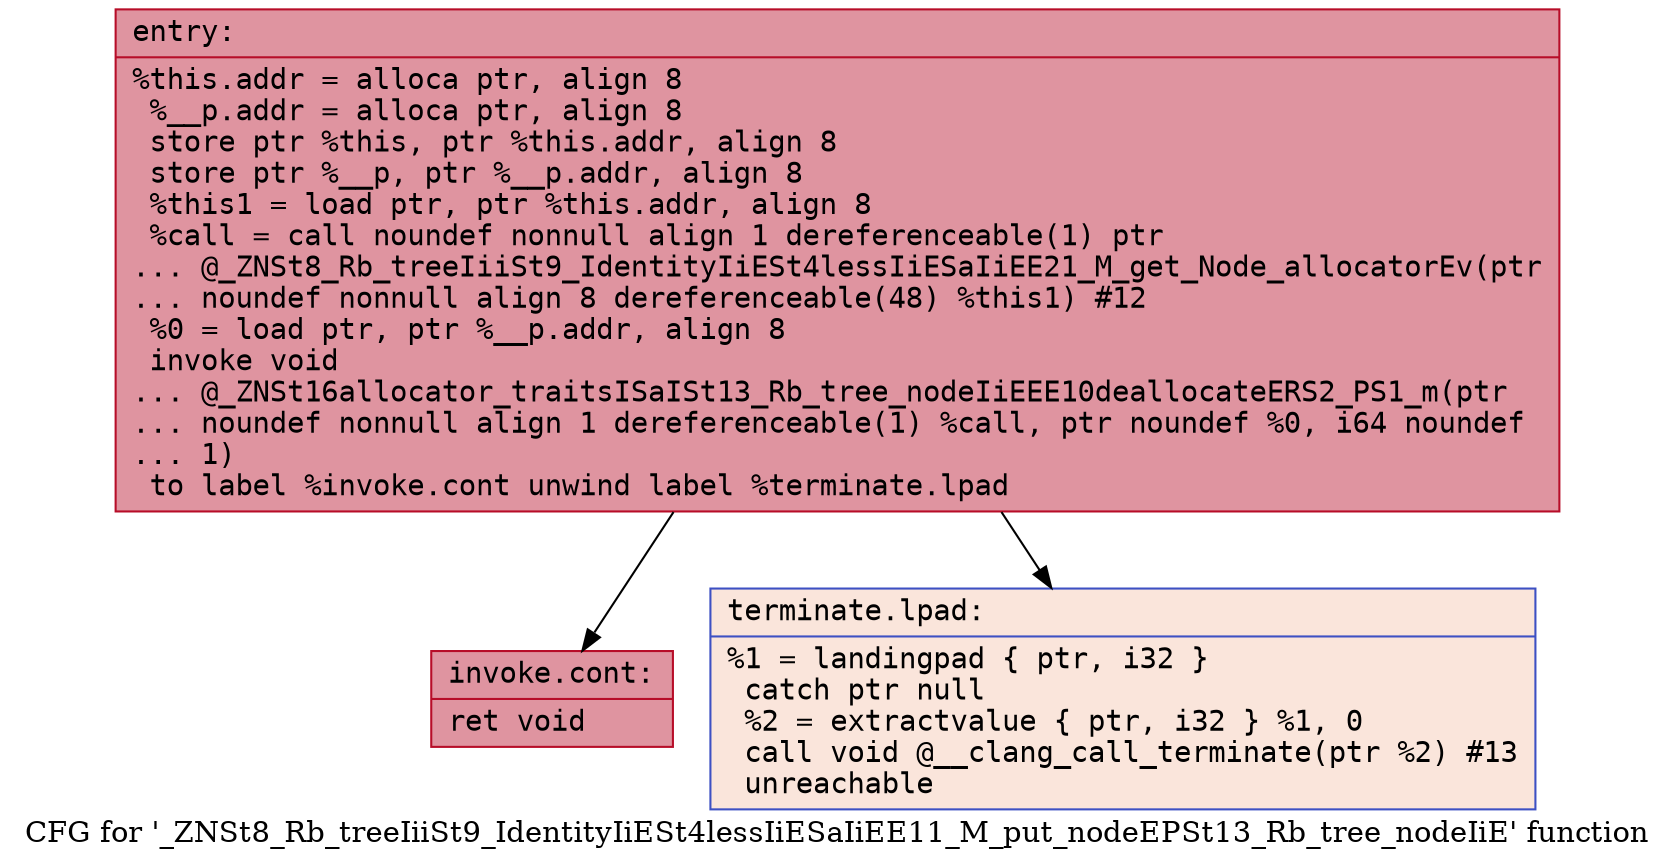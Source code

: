 digraph "CFG for '_ZNSt8_Rb_treeIiiSt9_IdentityIiESt4lessIiESaIiEE11_M_put_nodeEPSt13_Rb_tree_nodeIiE' function" {
	label="CFG for '_ZNSt8_Rb_treeIiiSt9_IdentityIiESt4lessIiESaIiEE11_M_put_nodeEPSt13_Rb_tree_nodeIiE' function";

	Node0x560dca017eb0 [shape=record,color="#b70d28ff", style=filled, fillcolor="#b70d2870" fontname="Courier",label="{entry:\l|  %this.addr = alloca ptr, align 8\l  %__p.addr = alloca ptr, align 8\l  store ptr %this, ptr %this.addr, align 8\l  store ptr %__p, ptr %__p.addr, align 8\l  %this1 = load ptr, ptr %this.addr, align 8\l  %call = call noundef nonnull align 1 dereferenceable(1) ptr\l... @_ZNSt8_Rb_treeIiiSt9_IdentityIiESt4lessIiESaIiEE21_M_get_Node_allocatorEv(ptr\l... noundef nonnull align 8 dereferenceable(48) %this1) #12\l  %0 = load ptr, ptr %__p.addr, align 8\l  invoke void\l... @_ZNSt16allocator_traitsISaISt13_Rb_tree_nodeIiEEE10deallocateERS2_PS1_m(ptr\l... noundef nonnull align 1 dereferenceable(1) %call, ptr noundef %0, i64 noundef\l... 1)\l          to label %invoke.cont unwind label %terminate.lpad\l}"];
	Node0x560dca017eb0 -> Node0x560dca018370[tooltip="entry -> invoke.cont\nProbability 100.00%" ];
	Node0x560dca017eb0 -> Node0x560dca0183f0[tooltip="entry -> terminate.lpad\nProbability 0.00%" ];
	Node0x560dca018370 [shape=record,color="#b70d28ff", style=filled, fillcolor="#b70d2870" fontname="Courier",label="{invoke.cont:\l|  ret void\l}"];
	Node0x560dca0183f0 [shape=record,color="#3d50c3ff", style=filled, fillcolor="#f4c5ad70" fontname="Courier",label="{terminate.lpad:\l|  %1 = landingpad \{ ptr, i32 \}\l          catch ptr null\l  %2 = extractvalue \{ ptr, i32 \} %1, 0\l  call void @__clang_call_terminate(ptr %2) #13\l  unreachable\l}"];
}

